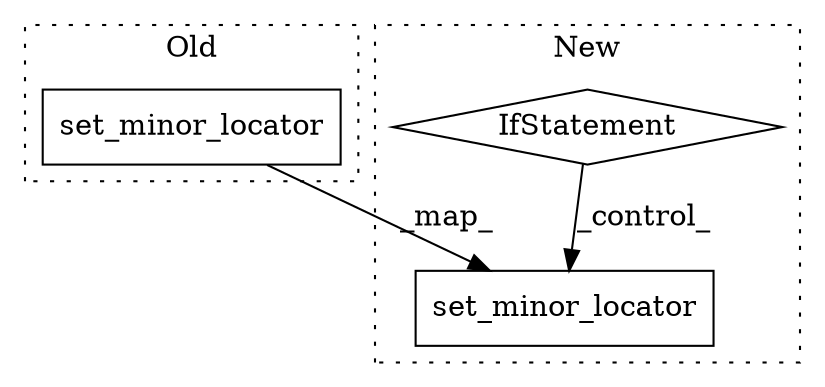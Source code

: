 digraph G {
subgraph cluster0 {
1 [label="set_minor_locator" a="32" s="1413,1444" l="18,1" shape="box"];
label = "Old";
style="dotted";
}
subgraph cluster1 {
2 [label="set_minor_locator" a="32" s="1640,1671" l="18,1" shape="box"];
3 [label="IfStatement" a="25" s="1526,1561" l="4,2" shape="diamond"];
label = "New";
style="dotted";
}
1 -> 2 [label="_map_"];
3 -> 2 [label="_control_"];
}
